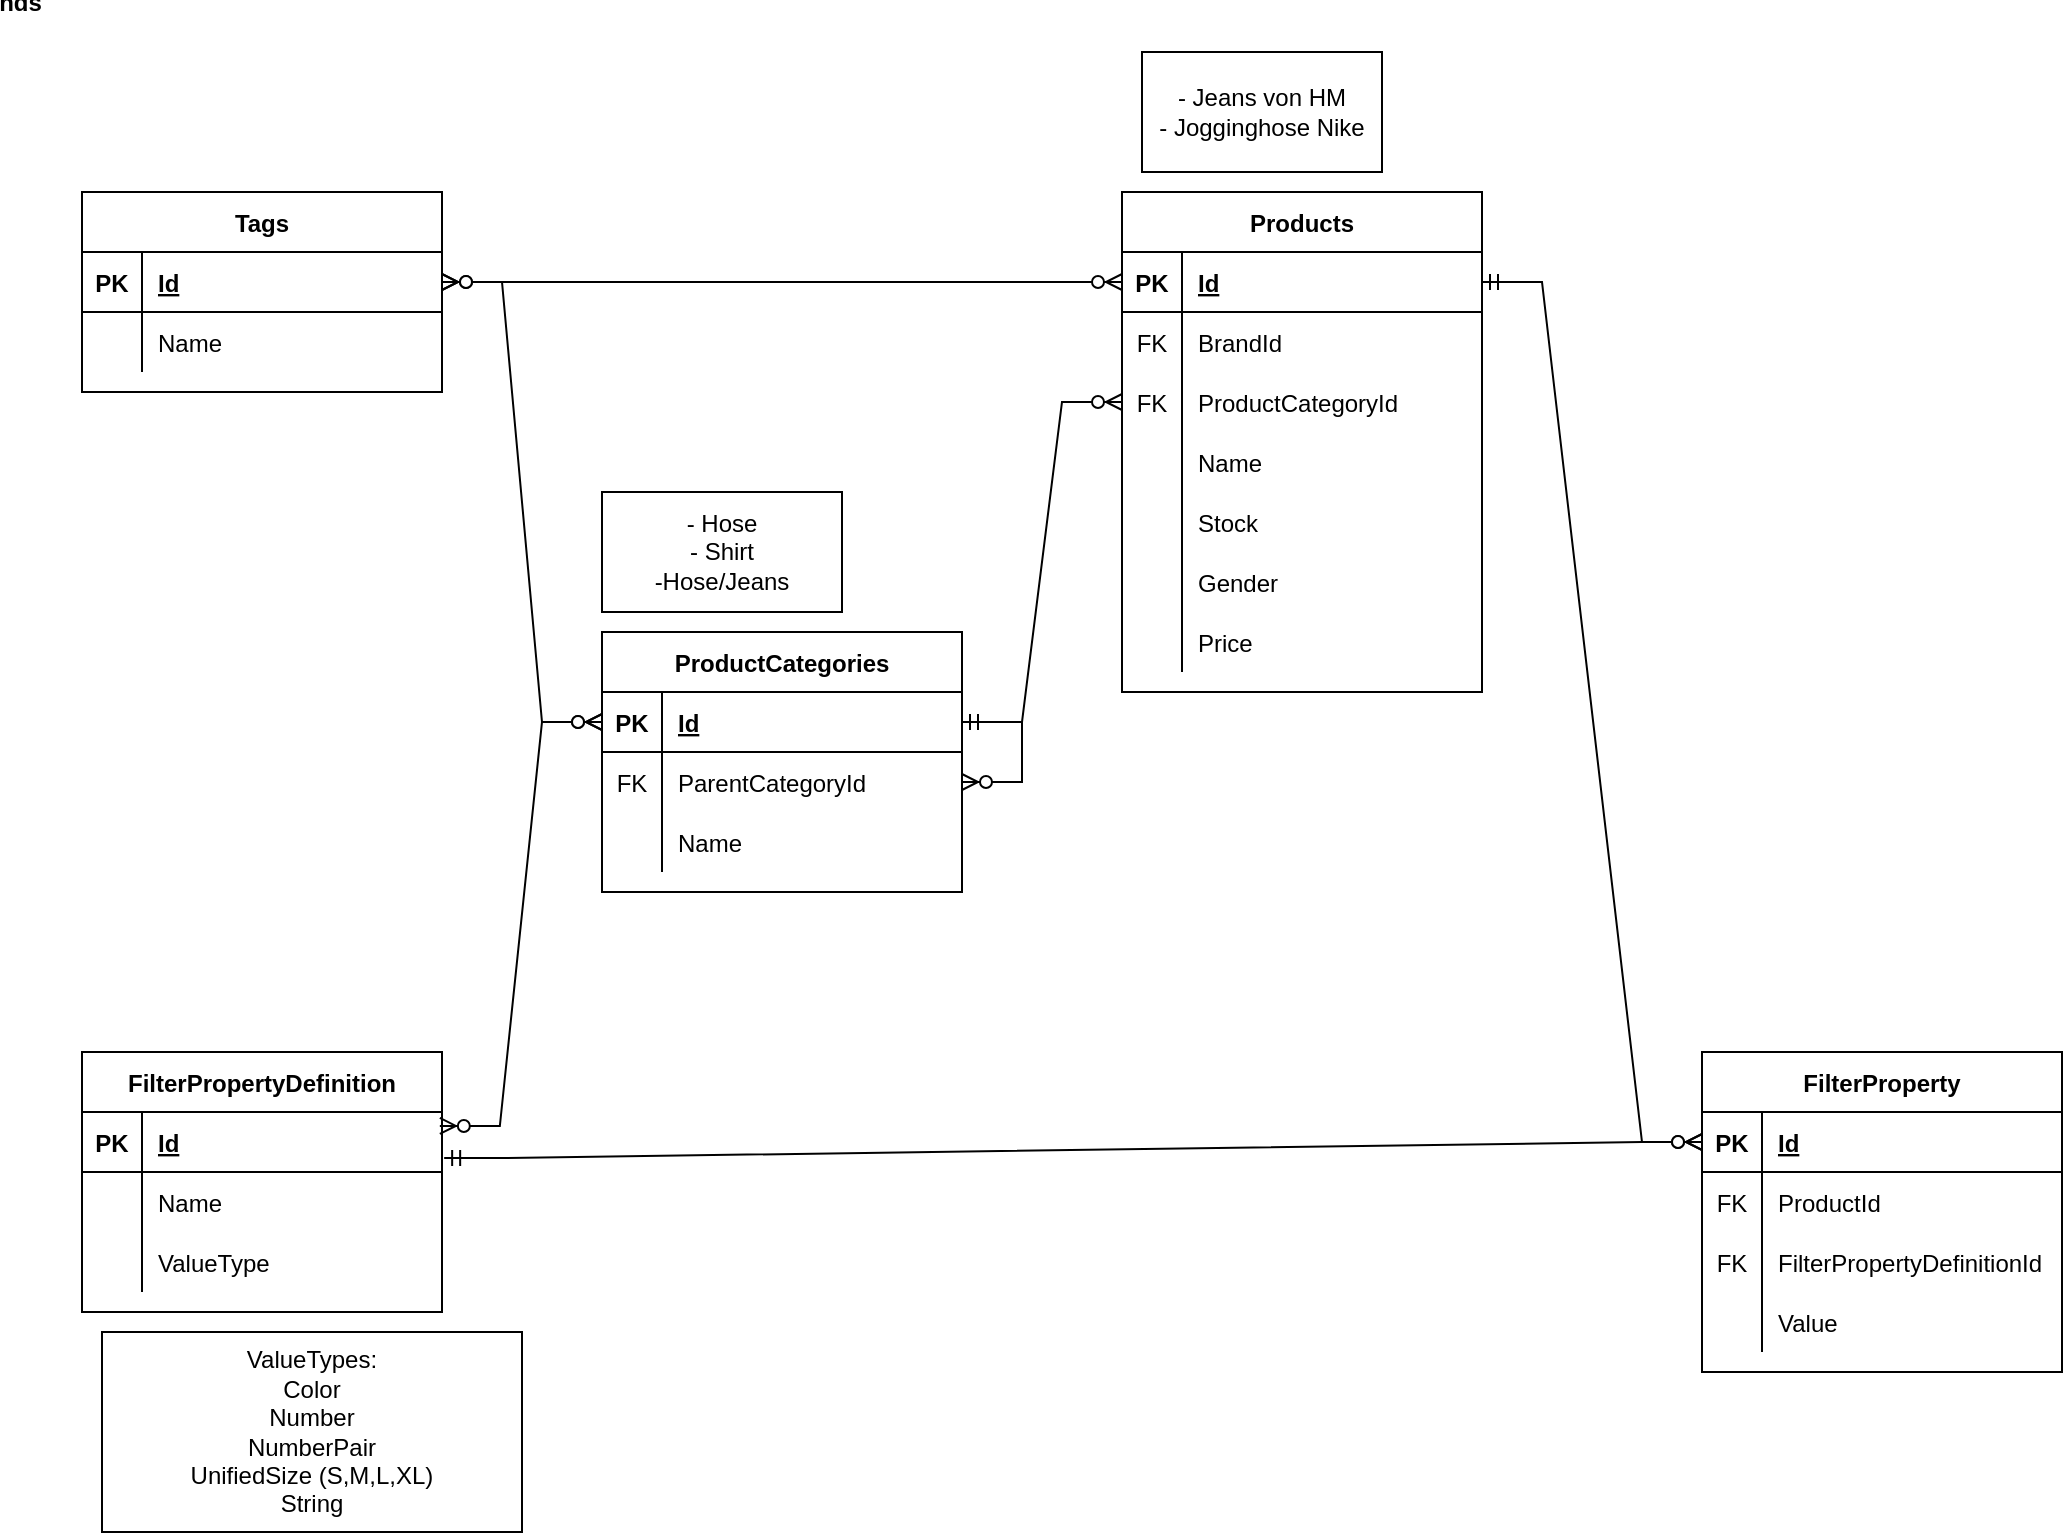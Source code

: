 <mxfile compressed="false" version="15.8.4" type="device">
  <diagram id="R2lEEEUBdFMjLlhIrx00" name="Page-1">
    <mxGraphModel dx="1662" dy="2519" grid="1" gridSize="10" guides="1" tooltips="1" connect="1" arrows="1" fold="1" page="1" pageScale="1" pageWidth="1169" pageHeight="1654" math="0" shadow="0" extFonts="Permanent Marker^https://fonts.googleapis.com/css?family=Permanent+Marker">
      <root>
        <mxCell id="0" />
        <mxCell id="1" parent="0" />
        <mxCell id="2k29dD9bNRJpPjfo6heG-1" value="Products" style="shape=table;startSize=30;container=1;collapsible=1;childLayout=tableLayout;fixedRows=1;rowLines=0;fontStyle=1;align=center;resizeLast=1;" parent="1" vertex="1">
          <mxGeometry x="540" y="90" width="180" height="250" as="geometry" />
        </mxCell>
        <mxCell id="2k29dD9bNRJpPjfo6heG-2" value="" style="shape=tableRow;horizontal=0;startSize=0;swimlaneHead=0;swimlaneBody=0;fillColor=none;collapsible=0;dropTarget=0;points=[[0,0.5],[1,0.5]];portConstraint=eastwest;top=0;left=0;right=0;bottom=1;" parent="2k29dD9bNRJpPjfo6heG-1" vertex="1">
          <mxGeometry y="30" width="180" height="30" as="geometry" />
        </mxCell>
        <mxCell id="2k29dD9bNRJpPjfo6heG-3" value="PK" style="shape=partialRectangle;connectable=0;fillColor=none;top=0;left=0;bottom=0;right=0;fontStyle=1;overflow=hidden;" parent="2k29dD9bNRJpPjfo6heG-2" vertex="1">
          <mxGeometry width="30" height="30" as="geometry">
            <mxRectangle width="30" height="30" as="alternateBounds" />
          </mxGeometry>
        </mxCell>
        <mxCell id="2k29dD9bNRJpPjfo6heG-4" value="Id" style="shape=partialRectangle;connectable=0;fillColor=none;top=0;left=0;bottom=0;right=0;align=left;spacingLeft=6;fontStyle=5;overflow=hidden;" parent="2k29dD9bNRJpPjfo6heG-2" vertex="1">
          <mxGeometry x="30" width="150" height="30" as="geometry">
            <mxRectangle width="150" height="30" as="alternateBounds" />
          </mxGeometry>
        </mxCell>
        <mxCell id="FlRv2dzmPDI0gXYhTpxN-71" value="" style="shape=partialRectangle;collapsible=0;dropTarget=0;pointerEvents=0;fillColor=none;top=0;left=0;bottom=0;right=0;points=[[0,0.5],[1,0.5]];portConstraint=eastwest;" parent="2k29dD9bNRJpPjfo6heG-1" vertex="1">
          <mxGeometry y="60" width="180" height="30" as="geometry" />
        </mxCell>
        <mxCell id="FlRv2dzmPDI0gXYhTpxN-72" value="FK" style="shape=partialRectangle;connectable=0;fillColor=none;top=0;left=0;bottom=0;right=0;fontStyle=0;overflow=hidden;" parent="FlRv2dzmPDI0gXYhTpxN-71" vertex="1">
          <mxGeometry width="30" height="30" as="geometry">
            <mxRectangle width="30" height="30" as="alternateBounds" />
          </mxGeometry>
        </mxCell>
        <mxCell id="FlRv2dzmPDI0gXYhTpxN-73" value="BrandId" style="shape=partialRectangle;connectable=0;fillColor=none;top=0;left=0;bottom=0;right=0;align=left;spacingLeft=6;fontStyle=0;overflow=hidden;" parent="FlRv2dzmPDI0gXYhTpxN-71" vertex="1">
          <mxGeometry x="30" width="150" height="30" as="geometry">
            <mxRectangle width="150" height="30" as="alternateBounds" />
          </mxGeometry>
        </mxCell>
        <mxCell id="2k29dD9bNRJpPjfo6heG-30" value="" style="shape=tableRow;horizontal=0;startSize=0;swimlaneHead=0;swimlaneBody=0;fillColor=none;collapsible=0;dropTarget=0;points=[[0,0.5],[1,0.5]];portConstraint=eastwest;top=0;left=0;right=0;bottom=0;" parent="2k29dD9bNRJpPjfo6heG-1" vertex="1">
          <mxGeometry y="90" width="180" height="30" as="geometry" />
        </mxCell>
        <mxCell id="2k29dD9bNRJpPjfo6heG-31" value="FK" style="shape=partialRectangle;connectable=0;fillColor=none;top=0;left=0;bottom=0;right=0;fontStyle=0;overflow=hidden;" parent="2k29dD9bNRJpPjfo6heG-30" vertex="1">
          <mxGeometry width="30" height="30" as="geometry">
            <mxRectangle width="30" height="30" as="alternateBounds" />
          </mxGeometry>
        </mxCell>
        <mxCell id="2k29dD9bNRJpPjfo6heG-32" value="ProductCategoryId" style="shape=partialRectangle;connectable=0;fillColor=none;top=0;left=0;bottom=0;right=0;align=left;spacingLeft=6;fontStyle=0;overflow=hidden;" parent="2k29dD9bNRJpPjfo6heG-30" vertex="1">
          <mxGeometry x="30" width="150" height="30" as="geometry">
            <mxRectangle width="150" height="30" as="alternateBounds" />
          </mxGeometry>
        </mxCell>
        <mxCell id="2k29dD9bNRJpPjfo6heG-5" value="" style="shape=tableRow;horizontal=0;startSize=0;swimlaneHead=0;swimlaneBody=0;fillColor=none;collapsible=0;dropTarget=0;points=[[0,0.5],[1,0.5]];portConstraint=eastwest;top=0;left=0;right=0;bottom=0;" parent="2k29dD9bNRJpPjfo6heG-1" vertex="1">
          <mxGeometry y="120" width="180" height="30" as="geometry" />
        </mxCell>
        <mxCell id="2k29dD9bNRJpPjfo6heG-6" value="" style="shape=partialRectangle;connectable=0;fillColor=none;top=0;left=0;bottom=0;right=0;editable=1;overflow=hidden;" parent="2k29dD9bNRJpPjfo6heG-5" vertex="1">
          <mxGeometry width="30" height="30" as="geometry">
            <mxRectangle width="30" height="30" as="alternateBounds" />
          </mxGeometry>
        </mxCell>
        <mxCell id="2k29dD9bNRJpPjfo6heG-7" value="Name" style="shape=partialRectangle;connectable=0;fillColor=none;top=0;left=0;bottom=0;right=0;align=left;spacingLeft=6;overflow=hidden;" parent="2k29dD9bNRJpPjfo6heG-5" vertex="1">
          <mxGeometry x="30" width="150" height="30" as="geometry">
            <mxRectangle width="150" height="30" as="alternateBounds" />
          </mxGeometry>
        </mxCell>
        <mxCell id="2k29dD9bNRJpPjfo6heG-8" value="" style="shape=tableRow;horizontal=0;startSize=0;swimlaneHead=0;swimlaneBody=0;fillColor=none;collapsible=0;dropTarget=0;points=[[0,0.5],[1,0.5]];portConstraint=eastwest;top=0;left=0;right=0;bottom=0;" parent="2k29dD9bNRJpPjfo6heG-1" vertex="1">
          <mxGeometry y="150" width="180" height="30" as="geometry" />
        </mxCell>
        <mxCell id="2k29dD9bNRJpPjfo6heG-9" value="" style="shape=partialRectangle;connectable=0;fillColor=none;top=0;left=0;bottom=0;right=0;editable=1;overflow=hidden;" parent="2k29dD9bNRJpPjfo6heG-8" vertex="1">
          <mxGeometry width="30" height="30" as="geometry">
            <mxRectangle width="30" height="30" as="alternateBounds" />
          </mxGeometry>
        </mxCell>
        <mxCell id="2k29dD9bNRJpPjfo6heG-10" value="Stock" style="shape=partialRectangle;connectable=0;fillColor=none;top=0;left=0;bottom=0;right=0;align=left;spacingLeft=6;overflow=hidden;" parent="2k29dD9bNRJpPjfo6heG-8" vertex="1">
          <mxGeometry x="30" width="150" height="30" as="geometry">
            <mxRectangle width="150" height="30" as="alternateBounds" />
          </mxGeometry>
        </mxCell>
        <mxCell id="2k29dD9bNRJpPjfo6heG-27" value="" style="shape=tableRow;horizontal=0;startSize=0;swimlaneHead=0;swimlaneBody=0;fillColor=none;collapsible=0;dropTarget=0;points=[[0,0.5],[1,0.5]];portConstraint=eastwest;top=0;left=0;right=0;bottom=0;" parent="2k29dD9bNRJpPjfo6heG-1" vertex="1">
          <mxGeometry y="180" width="180" height="30" as="geometry" />
        </mxCell>
        <mxCell id="2k29dD9bNRJpPjfo6heG-28" value="" style="shape=partialRectangle;connectable=0;fillColor=none;top=0;left=0;bottom=0;right=0;editable=1;overflow=hidden;" parent="2k29dD9bNRJpPjfo6heG-27" vertex="1">
          <mxGeometry width="30" height="30" as="geometry">
            <mxRectangle width="30" height="30" as="alternateBounds" />
          </mxGeometry>
        </mxCell>
        <mxCell id="2k29dD9bNRJpPjfo6heG-29" value="Gender" style="shape=partialRectangle;connectable=0;fillColor=none;top=0;left=0;bottom=0;right=0;align=left;spacingLeft=6;overflow=hidden;" parent="2k29dD9bNRJpPjfo6heG-27" vertex="1">
          <mxGeometry x="30" width="150" height="30" as="geometry">
            <mxRectangle width="150" height="30" as="alternateBounds" />
          </mxGeometry>
        </mxCell>
        <mxCell id="UCJz-OB7GyYKRhR9v32s-3" value="" style="shape=tableRow;horizontal=0;startSize=0;swimlaneHead=0;swimlaneBody=0;fillColor=none;collapsible=0;dropTarget=0;points=[[0,0.5],[1,0.5]];portConstraint=eastwest;top=0;left=0;right=0;bottom=0;" parent="2k29dD9bNRJpPjfo6heG-1" vertex="1">
          <mxGeometry y="210" width="180" height="30" as="geometry" />
        </mxCell>
        <mxCell id="UCJz-OB7GyYKRhR9v32s-4" value="" style="shape=partialRectangle;connectable=0;fillColor=none;top=0;left=0;bottom=0;right=0;editable=1;overflow=hidden;" parent="UCJz-OB7GyYKRhR9v32s-3" vertex="1">
          <mxGeometry width="30" height="30" as="geometry">
            <mxRectangle width="30" height="30" as="alternateBounds" />
          </mxGeometry>
        </mxCell>
        <mxCell id="UCJz-OB7GyYKRhR9v32s-5" value="Price" style="shape=partialRectangle;connectable=0;fillColor=none;top=0;left=0;bottom=0;right=0;align=left;spacingLeft=6;overflow=hidden;" parent="UCJz-OB7GyYKRhR9v32s-3" vertex="1">
          <mxGeometry x="30" width="150" height="30" as="geometry">
            <mxRectangle width="150" height="30" as="alternateBounds" />
          </mxGeometry>
        </mxCell>
        <mxCell id="2k29dD9bNRJpPjfo6heG-14" value="ProductCategories" style="shape=table;startSize=30;container=1;collapsible=1;childLayout=tableLayout;fixedRows=1;rowLines=0;fontStyle=1;align=center;resizeLast=1;" parent="1" vertex="1">
          <mxGeometry x="280" y="310" width="180" height="130" as="geometry" />
        </mxCell>
        <mxCell id="2k29dD9bNRJpPjfo6heG-15" value="" style="shape=tableRow;horizontal=0;startSize=0;swimlaneHead=0;swimlaneBody=0;fillColor=none;collapsible=0;dropTarget=0;points=[[0,0.5],[1,0.5]];portConstraint=eastwest;top=0;left=0;right=0;bottom=1;" parent="2k29dD9bNRJpPjfo6heG-14" vertex="1">
          <mxGeometry y="30" width="180" height="30" as="geometry" />
        </mxCell>
        <mxCell id="2k29dD9bNRJpPjfo6heG-16" value="PK" style="shape=partialRectangle;connectable=0;fillColor=none;top=0;left=0;bottom=0;right=0;fontStyle=1;overflow=hidden;" parent="2k29dD9bNRJpPjfo6heG-15" vertex="1">
          <mxGeometry width="30" height="30" as="geometry">
            <mxRectangle width="30" height="30" as="alternateBounds" />
          </mxGeometry>
        </mxCell>
        <mxCell id="2k29dD9bNRJpPjfo6heG-17" value="Id" style="shape=partialRectangle;connectable=0;fillColor=none;top=0;left=0;bottom=0;right=0;align=left;spacingLeft=6;fontStyle=5;overflow=hidden;" parent="2k29dD9bNRJpPjfo6heG-15" vertex="1">
          <mxGeometry x="30" width="150" height="30" as="geometry">
            <mxRectangle width="150" height="30" as="alternateBounds" />
          </mxGeometry>
        </mxCell>
        <mxCell id="2k29dD9bNRJpPjfo6heG-33" value="" style="shape=tableRow;horizontal=0;startSize=0;swimlaneHead=0;swimlaneBody=0;fillColor=none;collapsible=0;dropTarget=0;points=[[0,0.5],[1,0.5]];portConstraint=eastwest;top=0;left=0;right=0;bottom=0;" parent="2k29dD9bNRJpPjfo6heG-14" vertex="1">
          <mxGeometry y="60" width="180" height="30" as="geometry" />
        </mxCell>
        <mxCell id="2k29dD9bNRJpPjfo6heG-34" value="FK" style="shape=partialRectangle;connectable=0;fillColor=none;top=0;left=0;bottom=0;right=0;fontStyle=0;overflow=hidden;" parent="2k29dD9bNRJpPjfo6heG-33" vertex="1">
          <mxGeometry width="30" height="30" as="geometry">
            <mxRectangle width="30" height="30" as="alternateBounds" />
          </mxGeometry>
        </mxCell>
        <mxCell id="2k29dD9bNRJpPjfo6heG-35" value="ParentCategoryId" style="shape=partialRectangle;connectable=0;fillColor=none;top=0;left=0;bottom=0;right=0;align=left;spacingLeft=6;fontStyle=0;overflow=hidden;" parent="2k29dD9bNRJpPjfo6heG-33" vertex="1">
          <mxGeometry x="30" width="150" height="30" as="geometry">
            <mxRectangle width="150" height="30" as="alternateBounds" />
          </mxGeometry>
        </mxCell>
        <mxCell id="2k29dD9bNRJpPjfo6heG-21" value="" style="shape=tableRow;horizontal=0;startSize=0;swimlaneHead=0;swimlaneBody=0;fillColor=none;collapsible=0;dropTarget=0;points=[[0,0.5],[1,0.5]];portConstraint=eastwest;top=0;left=0;right=0;bottom=0;" parent="2k29dD9bNRJpPjfo6heG-14" vertex="1">
          <mxGeometry y="90" width="180" height="30" as="geometry" />
        </mxCell>
        <mxCell id="2k29dD9bNRJpPjfo6heG-22" value="" style="shape=partialRectangle;connectable=0;fillColor=none;top=0;left=0;bottom=0;right=0;editable=1;overflow=hidden;" parent="2k29dD9bNRJpPjfo6heG-21" vertex="1">
          <mxGeometry width="30" height="30" as="geometry">
            <mxRectangle width="30" height="30" as="alternateBounds" />
          </mxGeometry>
        </mxCell>
        <mxCell id="2k29dD9bNRJpPjfo6heG-23" value="Name" style="shape=partialRectangle;connectable=0;fillColor=none;top=0;left=0;bottom=0;right=0;align=left;spacingLeft=6;overflow=hidden;" parent="2k29dD9bNRJpPjfo6heG-21" vertex="1">
          <mxGeometry x="30" width="150" height="30" as="geometry">
            <mxRectangle width="150" height="30" as="alternateBounds" />
          </mxGeometry>
        </mxCell>
        <mxCell id="2k29dD9bNRJpPjfo6heG-37" value="" style="edgeStyle=entityRelationEdgeStyle;fontSize=12;html=1;endArrow=ERzeroToMany;startArrow=ERmandOne;rounded=0;" parent="2k29dD9bNRJpPjfo6heG-14" source="2k29dD9bNRJpPjfo6heG-15" target="2k29dD9bNRJpPjfo6heG-33" edge="1">
          <mxGeometry width="100" height="100" relative="1" as="geometry">
            <mxPoint x="10" y="55" as="sourcePoint" />
            <mxPoint x="-100" y="65" as="targetPoint" />
          </mxGeometry>
        </mxCell>
        <mxCell id="2k29dD9bNRJpPjfo6heG-36" value="" style="edgeStyle=entityRelationEdgeStyle;fontSize=12;html=1;endArrow=ERzeroToMany;startArrow=ERmandOne;rounded=0;" parent="1" source="2k29dD9bNRJpPjfo6heG-15" target="2k29dD9bNRJpPjfo6heG-30" edge="1">
          <mxGeometry width="100" height="100" relative="1" as="geometry">
            <mxPoint x="580" y="570" as="sourcePoint" />
            <mxPoint x="680" y="470" as="targetPoint" />
          </mxGeometry>
        </mxCell>
        <mxCell id="UCJz-OB7GyYKRhR9v32s-1" value="- Jeans von HM&lt;br&gt;- Jogginghose Nike" style="rounded=0;whiteSpace=wrap;html=1;" parent="1" vertex="1">
          <mxGeometry x="550" y="20" width="120" height="60" as="geometry" />
        </mxCell>
        <mxCell id="UCJz-OB7GyYKRhR9v32s-2" value="- Hose&lt;br&gt;- Shirt&lt;br&gt;-Hose/Jeans" style="rounded=0;whiteSpace=wrap;html=1;" parent="1" vertex="1">
          <mxGeometry x="280" y="240" width="120" height="60" as="geometry" />
        </mxCell>
        <mxCell id="UCJz-OB7GyYKRhR9v32s-12" value="FilterPropertyDefinition" style="shape=table;startSize=30;container=1;collapsible=1;childLayout=tableLayout;fixedRows=1;rowLines=0;fontStyle=1;align=center;resizeLast=1;" parent="1" vertex="1">
          <mxGeometry x="20" y="520" width="180" height="130" as="geometry" />
        </mxCell>
        <mxCell id="UCJz-OB7GyYKRhR9v32s-13" value="" style="shape=tableRow;horizontal=0;startSize=0;swimlaneHead=0;swimlaneBody=0;fillColor=none;collapsible=0;dropTarget=0;points=[[0,0.5],[1,0.5]];portConstraint=eastwest;top=0;left=0;right=0;bottom=1;" parent="UCJz-OB7GyYKRhR9v32s-12" vertex="1">
          <mxGeometry y="30" width="180" height="30" as="geometry" />
        </mxCell>
        <mxCell id="UCJz-OB7GyYKRhR9v32s-14" value="PK" style="shape=partialRectangle;connectable=0;fillColor=none;top=0;left=0;bottom=0;right=0;fontStyle=1;overflow=hidden;" parent="UCJz-OB7GyYKRhR9v32s-13" vertex="1">
          <mxGeometry width="30" height="30" as="geometry">
            <mxRectangle width="30" height="30" as="alternateBounds" />
          </mxGeometry>
        </mxCell>
        <mxCell id="UCJz-OB7GyYKRhR9v32s-15" value="Id" style="shape=partialRectangle;connectable=0;fillColor=none;top=0;left=0;bottom=0;right=0;align=left;spacingLeft=6;fontStyle=5;overflow=hidden;" parent="UCJz-OB7GyYKRhR9v32s-13" vertex="1">
          <mxGeometry x="30" width="150" height="30" as="geometry">
            <mxRectangle width="150" height="30" as="alternateBounds" />
          </mxGeometry>
        </mxCell>
        <mxCell id="UCJz-OB7GyYKRhR9v32s-16" value="" style="shape=tableRow;horizontal=0;startSize=0;swimlaneHead=0;swimlaneBody=0;fillColor=none;collapsible=0;dropTarget=0;points=[[0,0.5],[1,0.5]];portConstraint=eastwest;top=0;left=0;right=0;bottom=0;" parent="UCJz-OB7GyYKRhR9v32s-12" vertex="1">
          <mxGeometry y="60" width="180" height="30" as="geometry" />
        </mxCell>
        <mxCell id="UCJz-OB7GyYKRhR9v32s-17" value="" style="shape=partialRectangle;connectable=0;fillColor=none;top=0;left=0;bottom=0;right=0;editable=1;overflow=hidden;" parent="UCJz-OB7GyYKRhR9v32s-16" vertex="1">
          <mxGeometry width="30" height="30" as="geometry">
            <mxRectangle width="30" height="30" as="alternateBounds" />
          </mxGeometry>
        </mxCell>
        <mxCell id="UCJz-OB7GyYKRhR9v32s-18" value="Name" style="shape=partialRectangle;connectable=0;fillColor=none;top=0;left=0;bottom=0;right=0;align=left;spacingLeft=6;overflow=hidden;" parent="UCJz-OB7GyYKRhR9v32s-16" vertex="1">
          <mxGeometry x="30" width="150" height="30" as="geometry">
            <mxRectangle width="150" height="30" as="alternateBounds" />
          </mxGeometry>
        </mxCell>
        <mxCell id="UCJz-OB7GyYKRhR9v32s-22" value="" style="shape=tableRow;horizontal=0;startSize=0;swimlaneHead=0;swimlaneBody=0;fillColor=none;collapsible=0;dropTarget=0;points=[[0,0.5],[1,0.5]];portConstraint=eastwest;top=0;left=0;right=0;bottom=0;" parent="UCJz-OB7GyYKRhR9v32s-12" vertex="1">
          <mxGeometry y="90" width="180" height="30" as="geometry" />
        </mxCell>
        <mxCell id="UCJz-OB7GyYKRhR9v32s-23" value="" style="shape=partialRectangle;connectable=0;fillColor=none;top=0;left=0;bottom=0;right=0;editable=1;overflow=hidden;" parent="UCJz-OB7GyYKRhR9v32s-22" vertex="1">
          <mxGeometry width="30" height="30" as="geometry">
            <mxRectangle width="30" height="30" as="alternateBounds" />
          </mxGeometry>
        </mxCell>
        <mxCell id="UCJz-OB7GyYKRhR9v32s-24" value="ValueType" style="shape=partialRectangle;connectable=0;fillColor=none;top=0;left=0;bottom=0;right=0;align=left;spacingLeft=6;overflow=hidden;" parent="UCJz-OB7GyYKRhR9v32s-22" vertex="1">
          <mxGeometry x="30" width="150" height="30" as="geometry">
            <mxRectangle width="150" height="30" as="alternateBounds" />
          </mxGeometry>
        </mxCell>
        <mxCell id="UCJz-OB7GyYKRhR9v32s-25" value="Tags" style="shape=table;startSize=30;container=1;collapsible=1;childLayout=tableLayout;fixedRows=1;rowLines=0;fontStyle=1;align=center;resizeLast=1;" parent="1" vertex="1">
          <mxGeometry x="20" y="90" width="180" height="100" as="geometry" />
        </mxCell>
        <mxCell id="UCJz-OB7GyYKRhR9v32s-26" value="" style="shape=tableRow;horizontal=0;startSize=0;swimlaneHead=0;swimlaneBody=0;fillColor=none;collapsible=0;dropTarget=0;points=[[0,0.5],[1,0.5]];portConstraint=eastwest;top=0;left=0;right=0;bottom=1;" parent="UCJz-OB7GyYKRhR9v32s-25" vertex="1">
          <mxGeometry y="30" width="180" height="30" as="geometry" />
        </mxCell>
        <mxCell id="UCJz-OB7GyYKRhR9v32s-27" value="PK" style="shape=partialRectangle;connectable=0;fillColor=none;top=0;left=0;bottom=0;right=0;fontStyle=1;overflow=hidden;" parent="UCJz-OB7GyYKRhR9v32s-26" vertex="1">
          <mxGeometry width="30" height="30" as="geometry">
            <mxRectangle width="30" height="30" as="alternateBounds" />
          </mxGeometry>
        </mxCell>
        <mxCell id="UCJz-OB7GyYKRhR9v32s-28" value="Id" style="shape=partialRectangle;connectable=0;fillColor=none;top=0;left=0;bottom=0;right=0;align=left;spacingLeft=6;fontStyle=5;overflow=hidden;" parent="UCJz-OB7GyYKRhR9v32s-26" vertex="1">
          <mxGeometry x="30" width="150" height="30" as="geometry">
            <mxRectangle width="150" height="30" as="alternateBounds" />
          </mxGeometry>
        </mxCell>
        <mxCell id="UCJz-OB7GyYKRhR9v32s-29" value="" style="shape=tableRow;horizontal=0;startSize=0;swimlaneHead=0;swimlaneBody=0;fillColor=none;collapsible=0;dropTarget=0;points=[[0,0.5],[1,0.5]];portConstraint=eastwest;top=0;left=0;right=0;bottom=0;" parent="UCJz-OB7GyYKRhR9v32s-25" vertex="1">
          <mxGeometry y="60" width="180" height="30" as="geometry" />
        </mxCell>
        <mxCell id="UCJz-OB7GyYKRhR9v32s-30" value="" style="shape=partialRectangle;connectable=0;fillColor=none;top=0;left=0;bottom=0;right=0;editable=1;overflow=hidden;" parent="UCJz-OB7GyYKRhR9v32s-29" vertex="1">
          <mxGeometry width="30" height="30" as="geometry">
            <mxRectangle width="30" height="30" as="alternateBounds" />
          </mxGeometry>
        </mxCell>
        <mxCell id="UCJz-OB7GyYKRhR9v32s-31" value="Name" style="shape=partialRectangle;connectable=0;fillColor=none;top=0;left=0;bottom=0;right=0;align=left;spacingLeft=6;overflow=hidden;" parent="UCJz-OB7GyYKRhR9v32s-29" vertex="1">
          <mxGeometry x="30" width="150" height="30" as="geometry">
            <mxRectangle width="150" height="30" as="alternateBounds" />
          </mxGeometry>
        </mxCell>
        <mxCell id="UCJz-OB7GyYKRhR9v32s-38" value="" style="edgeStyle=entityRelationEdgeStyle;fontSize=12;html=1;endArrow=ERzeroToMany;endFill=1;startArrow=ERzeroToMany;rounded=0;" parent="1" source="2k29dD9bNRJpPjfo6heG-2" target="UCJz-OB7GyYKRhR9v32s-26" edge="1">
          <mxGeometry width="100" height="100" relative="1" as="geometry">
            <mxPoint x="80" y="680" as="sourcePoint" />
            <mxPoint x="180" y="580" as="targetPoint" />
          </mxGeometry>
        </mxCell>
        <mxCell id="UCJz-OB7GyYKRhR9v32s-39" value="" style="edgeStyle=entityRelationEdgeStyle;fontSize=12;html=1;endArrow=ERzeroToMany;endFill=1;startArrow=ERzeroToMany;rounded=0;" parent="1" source="2k29dD9bNRJpPjfo6heG-15" target="UCJz-OB7GyYKRhR9v32s-26" edge="1">
          <mxGeometry width="100" height="100" relative="1" as="geometry">
            <mxPoint x="150" y="400" as="sourcePoint" />
            <mxPoint x="250" y="300" as="targetPoint" />
          </mxGeometry>
        </mxCell>
        <mxCell id="UCJz-OB7GyYKRhR9v32s-40" value="ValueTypes:&lt;br&gt;Color&lt;br&gt;Number&lt;br&gt;NumberPair&lt;br&gt;UnifiedSize (S,M,L,XL)&lt;br&gt;String" style="rounded=0;whiteSpace=wrap;html=1;" parent="1" vertex="1">
          <mxGeometry x="30" y="660" width="210" height="100" as="geometry" />
        </mxCell>
        <mxCell id="UCJz-OB7GyYKRhR9v32s-41" value="" style="edgeStyle=entityRelationEdgeStyle;fontSize=12;html=1;endArrow=ERzeroToMany;endFill=1;startArrow=ERzeroToMany;rounded=0;exitX=0.994;exitY=0.233;exitDx=0;exitDy=0;exitPerimeter=0;" parent="1" source="UCJz-OB7GyYKRhR9v32s-13" target="2k29dD9bNRJpPjfo6heG-15" edge="1">
          <mxGeometry width="100" height="100" relative="1" as="geometry">
            <mxPoint x="180" y="570" as="sourcePoint" />
            <mxPoint x="280" y="470" as="targetPoint" />
          </mxGeometry>
        </mxCell>
        <mxCell id="UCJz-OB7GyYKRhR9v32s-42" value="FilterProperty" style="shape=table;startSize=30;container=1;collapsible=1;childLayout=tableLayout;fixedRows=1;rowLines=0;fontStyle=1;align=center;resizeLast=1;" parent="1" vertex="1">
          <mxGeometry x="830" y="520" width="180" height="160" as="geometry" />
        </mxCell>
        <mxCell id="UCJz-OB7GyYKRhR9v32s-43" value="" style="shape=tableRow;horizontal=0;startSize=0;swimlaneHead=0;swimlaneBody=0;fillColor=none;collapsible=0;dropTarget=0;points=[[0,0.5],[1,0.5]];portConstraint=eastwest;top=0;left=0;right=0;bottom=1;" parent="UCJz-OB7GyYKRhR9v32s-42" vertex="1">
          <mxGeometry y="30" width="180" height="30" as="geometry" />
        </mxCell>
        <mxCell id="UCJz-OB7GyYKRhR9v32s-44" value="PK" style="shape=partialRectangle;connectable=0;fillColor=none;top=0;left=0;bottom=0;right=0;fontStyle=1;overflow=hidden;" parent="UCJz-OB7GyYKRhR9v32s-43" vertex="1">
          <mxGeometry width="30" height="30" as="geometry">
            <mxRectangle width="30" height="30" as="alternateBounds" />
          </mxGeometry>
        </mxCell>
        <mxCell id="UCJz-OB7GyYKRhR9v32s-45" value="Id" style="shape=partialRectangle;connectable=0;fillColor=none;top=0;left=0;bottom=0;right=0;align=left;spacingLeft=6;fontStyle=5;overflow=hidden;" parent="UCJz-OB7GyYKRhR9v32s-43" vertex="1">
          <mxGeometry x="30" width="150" height="30" as="geometry">
            <mxRectangle width="150" height="30" as="alternateBounds" />
          </mxGeometry>
        </mxCell>
        <mxCell id="UCJz-OB7GyYKRhR9v32s-62" value="" style="shape=tableRow;horizontal=0;startSize=0;swimlaneHead=0;swimlaneBody=0;fillColor=none;collapsible=0;dropTarget=0;points=[[0,0.5],[1,0.5]];portConstraint=eastwest;top=0;left=0;right=0;bottom=0;" parent="UCJz-OB7GyYKRhR9v32s-42" vertex="1">
          <mxGeometry y="60" width="180" height="30" as="geometry" />
        </mxCell>
        <mxCell id="UCJz-OB7GyYKRhR9v32s-63" value="FK" style="shape=partialRectangle;connectable=0;fillColor=none;top=0;left=0;bottom=0;right=0;fontStyle=0;overflow=hidden;" parent="UCJz-OB7GyYKRhR9v32s-62" vertex="1">
          <mxGeometry width="30" height="30" as="geometry">
            <mxRectangle width="30" height="30" as="alternateBounds" />
          </mxGeometry>
        </mxCell>
        <mxCell id="UCJz-OB7GyYKRhR9v32s-64" value="ProductId" style="shape=partialRectangle;connectable=0;fillColor=none;top=0;left=0;bottom=0;right=0;align=left;spacingLeft=6;fontStyle=0;overflow=hidden;" parent="UCJz-OB7GyYKRhR9v32s-62" vertex="1">
          <mxGeometry x="30" width="150" height="30" as="geometry">
            <mxRectangle width="150" height="30" as="alternateBounds" />
          </mxGeometry>
        </mxCell>
        <mxCell id="UCJz-OB7GyYKRhR9v32s-56" value="" style="shape=tableRow;horizontal=0;startSize=0;swimlaneHead=0;swimlaneBody=0;fillColor=none;collapsible=0;dropTarget=0;points=[[0,0.5],[1,0.5]];portConstraint=eastwest;top=0;left=0;right=0;bottom=0;" parent="UCJz-OB7GyYKRhR9v32s-42" vertex="1">
          <mxGeometry y="90" width="180" height="30" as="geometry" />
        </mxCell>
        <mxCell id="UCJz-OB7GyYKRhR9v32s-57" value="FK" style="shape=partialRectangle;connectable=0;fillColor=none;top=0;left=0;bottom=0;right=0;fontStyle=0;overflow=hidden;" parent="UCJz-OB7GyYKRhR9v32s-56" vertex="1">
          <mxGeometry width="30" height="30" as="geometry">
            <mxRectangle width="30" height="30" as="alternateBounds" />
          </mxGeometry>
        </mxCell>
        <mxCell id="UCJz-OB7GyYKRhR9v32s-58" value="FilterPropertyDefinitionId" style="shape=partialRectangle;connectable=0;fillColor=none;top=0;left=0;bottom=0;right=0;align=left;spacingLeft=6;fontStyle=0;overflow=hidden;" parent="UCJz-OB7GyYKRhR9v32s-56" vertex="1">
          <mxGeometry x="30" width="150" height="30" as="geometry">
            <mxRectangle width="150" height="30" as="alternateBounds" />
          </mxGeometry>
        </mxCell>
        <mxCell id="UCJz-OB7GyYKRhR9v32s-46" value="" style="shape=tableRow;horizontal=0;startSize=0;swimlaneHead=0;swimlaneBody=0;fillColor=none;collapsible=0;dropTarget=0;points=[[0,0.5],[1,0.5]];portConstraint=eastwest;top=0;left=0;right=0;bottom=0;" parent="UCJz-OB7GyYKRhR9v32s-42" vertex="1">
          <mxGeometry y="120" width="180" height="30" as="geometry" />
        </mxCell>
        <mxCell id="UCJz-OB7GyYKRhR9v32s-47" value="" style="shape=partialRectangle;connectable=0;fillColor=none;top=0;left=0;bottom=0;right=0;editable=1;overflow=hidden;" parent="UCJz-OB7GyYKRhR9v32s-46" vertex="1">
          <mxGeometry width="30" height="30" as="geometry">
            <mxRectangle width="30" height="30" as="alternateBounds" />
          </mxGeometry>
        </mxCell>
        <mxCell id="UCJz-OB7GyYKRhR9v32s-48" value="Value" style="shape=partialRectangle;connectable=0;fillColor=none;top=0;left=0;bottom=0;right=0;align=left;spacingLeft=6;overflow=hidden;" parent="UCJz-OB7GyYKRhR9v32s-46" vertex="1">
          <mxGeometry x="30" width="150" height="30" as="geometry">
            <mxRectangle width="150" height="30" as="alternateBounds" />
          </mxGeometry>
        </mxCell>
        <mxCell id="UCJz-OB7GyYKRhR9v32s-59" value="" style="edgeStyle=entityRelationEdgeStyle;fontSize=12;html=1;endArrow=ERzeroToMany;startArrow=ERmandOne;rounded=0;exitX=1.006;exitY=0.767;exitDx=0;exitDy=0;exitPerimeter=0;" parent="1" source="UCJz-OB7GyYKRhR9v32s-13" target="UCJz-OB7GyYKRhR9v32s-43" edge="1">
          <mxGeometry width="100" height="100" relative="1" as="geometry">
            <mxPoint x="230" y="590" as="sourcePoint" />
            <mxPoint x="690" y="580" as="targetPoint" />
          </mxGeometry>
        </mxCell>
        <mxCell id="UCJz-OB7GyYKRhR9v32s-60" value="" style="edgeStyle=entityRelationEdgeStyle;fontSize=12;html=1;endArrow=ERzeroToMany;startArrow=ERmandOne;rounded=0;" parent="1" source="2k29dD9bNRJpPjfo6heG-2" target="UCJz-OB7GyYKRhR9v32s-43" edge="1">
          <mxGeometry width="100" height="100" relative="1" as="geometry">
            <mxPoint x="710" y="550" as="sourcePoint" />
            <mxPoint x="810" y="450" as="targetPoint" />
          </mxGeometry>
        </mxCell>
        <mxCell id="FlRv2dzmPDI0gXYhTpxN-1" value="Brands" style="shape=table;startSize=30;container=1;collapsible=1;childLayout=tableLayout;fixedRows=1;rowLines=0;fontStyle=1;align=center;resizeLast=1;" parent="1" vertex="1">
<<<<<<< HEAD
          <mxGeometry x="930" y="-330" width="180" height="130" as="geometry" />
=======
          <mxGeometry x="870" y="-60" width="180" height="130" as="geometry" />
>>>>>>> 726c5889efff78a43ab0eaf2c7e25558ebb36980
        </mxCell>
        <mxCell id="FlRv2dzmPDI0gXYhTpxN-2" value="" style="shape=partialRectangle;collapsible=0;dropTarget=0;pointerEvents=0;fillColor=none;top=0;left=0;bottom=1;right=0;points=[[0,0.5],[1,0.5]];portConstraint=eastwest;" parent="FlRv2dzmPDI0gXYhTpxN-1" vertex="1">
          <mxGeometry y="30" width="180" height="30" as="geometry" />
        </mxCell>
        <mxCell id="FlRv2dzmPDI0gXYhTpxN-3" value="PK" style="shape=partialRectangle;connectable=0;fillColor=none;top=0;left=0;bottom=0;right=0;fontStyle=1;overflow=hidden;" parent="FlRv2dzmPDI0gXYhTpxN-2" vertex="1">
          <mxGeometry width="30" height="30" as="geometry">
            <mxRectangle width="30" height="30" as="alternateBounds" />
          </mxGeometry>
        </mxCell>
        <mxCell id="FlRv2dzmPDI0gXYhTpxN-4" value="Id" style="shape=partialRectangle;connectable=0;fillColor=none;top=0;left=0;bottom=0;right=0;align=left;spacingLeft=6;fontStyle=5;overflow=hidden;" parent="FlRv2dzmPDI0gXYhTpxN-2" vertex="1">
          <mxGeometry x="30" width="150" height="30" as="geometry">
            <mxRectangle width="150" height="30" as="alternateBounds" />
          </mxGeometry>
        </mxCell>
        <mxCell id="FlRv2dzmPDI0gXYhTpxN-36" value="" style="shape=partialRectangle;collapsible=0;dropTarget=0;pointerEvents=0;fillColor=none;top=0;left=0;bottom=0;right=0;points=[[0,0.5],[1,0.5]];portConstraint=eastwest;" parent="FlRv2dzmPDI0gXYhTpxN-1" vertex="1">
          <mxGeometry y="60" width="180" height="30" as="geometry" />
        </mxCell>
        <mxCell id="FlRv2dzmPDI0gXYhTpxN-37" value="FK" style="shape=partialRectangle;connectable=0;fillColor=none;top=0;left=0;bottom=0;right=0;fontStyle=0;overflow=hidden;" parent="FlRv2dzmPDI0gXYhTpxN-36" vertex="1">
          <mxGeometry width="30" height="30" as="geometry">
            <mxRectangle width="30" height="30" as="alternateBounds" />
          </mxGeometry>
        </mxCell>
        <mxCell id="FlRv2dzmPDI0gXYhTpxN-38" value="ImageId" style="shape=partialRectangle;connectable=0;fillColor=none;top=0;left=0;bottom=0;right=0;align=left;spacingLeft=6;fontStyle=0;overflow=hidden;" parent="FlRv2dzmPDI0gXYhTpxN-36" vertex="1">
          <mxGeometry x="30" width="150" height="30" as="geometry">
            <mxRectangle width="150" height="30" as="alternateBounds" />
          </mxGeometry>
        </mxCell>
        <mxCell id="FlRv2dzmPDI0gXYhTpxN-5" value="" style="shape=partialRectangle;collapsible=0;dropTarget=0;pointerEvents=0;fillColor=none;top=0;left=0;bottom=0;right=0;points=[[0,0.5],[1,0.5]];portConstraint=eastwest;" parent="FlRv2dzmPDI0gXYhTpxN-1" vertex="1">
          <mxGeometry y="90" width="180" height="30" as="geometry" />
        </mxCell>
        <mxCell id="FlRv2dzmPDI0gXYhTpxN-6" value="" style="shape=partialRectangle;connectable=0;fillColor=none;top=0;left=0;bottom=0;right=0;editable=1;overflow=hidden;" parent="FlRv2dzmPDI0gXYhTpxN-5" vertex="1">
          <mxGeometry width="30" height="30" as="geometry">
            <mxRectangle width="30" height="30" as="alternateBounds" />
          </mxGeometry>
        </mxCell>
        <mxCell id="FlRv2dzmPDI0gXYhTpxN-7" value="Name" style="shape=partialRectangle;connectable=0;fillColor=none;top=0;left=0;bottom=0;right=0;align=left;spacingLeft=6;overflow=hidden;" parent="FlRv2dzmPDI0gXYhTpxN-5" vertex="1">
          <mxGeometry x="30" width="150" height="30" as="geometry">
            <mxRectangle width="150" height="30" as="alternateBounds" />
          </mxGeometry>
        </mxCell>
        <mxCell id="FlRv2dzmPDI0gXYhTpxN-18" value="Image" style="shape=table;startSize=30;container=1;collapsible=1;childLayout=tableLayout;fixedRows=1;rowLines=0;fontStyle=1;align=center;resizeLast=1;" parent="1" vertex="1">
<<<<<<< HEAD
          <mxGeometry x="930" y="-160" width="180" height="130" as="geometry" />
=======
          <mxGeometry x="830" y="-620" width="180" height="130" as="geometry" />
>>>>>>> 726c5889efff78a43ab0eaf2c7e25558ebb36980
        </mxCell>
        <mxCell id="FlRv2dzmPDI0gXYhTpxN-19" value="" style="shape=partialRectangle;collapsible=0;dropTarget=0;pointerEvents=0;fillColor=none;top=0;left=0;bottom=1;right=0;points=[[0,0.5],[1,0.5]];portConstraint=eastwest;" parent="FlRv2dzmPDI0gXYhTpxN-18" vertex="1">
          <mxGeometry y="30" width="180" height="30" as="geometry" />
        </mxCell>
        <mxCell id="FlRv2dzmPDI0gXYhTpxN-20" value="PK" style="shape=partialRectangle;connectable=0;fillColor=none;top=0;left=0;bottom=0;right=0;fontStyle=1;overflow=hidden;" parent="FlRv2dzmPDI0gXYhTpxN-19" vertex="1">
          <mxGeometry width="30" height="30" as="geometry">
            <mxRectangle width="30" height="30" as="alternateBounds" />
          </mxGeometry>
        </mxCell>
        <mxCell id="FlRv2dzmPDI0gXYhTpxN-21" value="Id" style="shape=partialRectangle;connectable=0;fillColor=none;top=0;left=0;bottom=0;right=0;align=left;spacingLeft=6;fontStyle=5;overflow=hidden;" parent="FlRv2dzmPDI0gXYhTpxN-19" vertex="1">
          <mxGeometry x="30" width="150" height="30" as="geometry">
            <mxRectangle width="150" height="30" as="alternateBounds" />
          </mxGeometry>
        </mxCell>
        <mxCell id="FlRv2dzmPDI0gXYhTpxN-66" value="" style="shape=partialRectangle;collapsible=0;dropTarget=0;pointerEvents=0;fillColor=none;top=0;left=0;bottom=0;right=0;points=[[0,0.5],[1,0.5]];portConstraint=eastwest;" parent="FlRv2dzmPDI0gXYhTpxN-18" vertex="1">
          <mxGeometry y="60" width="180" height="30" as="geometry" />
        </mxCell>
        <mxCell id="FlRv2dzmPDI0gXYhTpxN-67" value="FK" style="shape=partialRectangle;connectable=0;fillColor=none;top=0;left=0;bottom=0;right=0;fontStyle=0;overflow=hidden;" parent="FlRv2dzmPDI0gXYhTpxN-66" vertex="1">
          <mxGeometry width="30" height="30" as="geometry">
            <mxRectangle width="30" height="30" as="alternateBounds" />
          </mxGeometry>
        </mxCell>
        <mxCell id="FlRv2dzmPDI0gXYhTpxN-68" value="DatabaseImageId" style="shape=partialRectangle;connectable=0;fillColor=none;top=0;left=0;bottom=0;right=0;align=left;spacingLeft=6;fontStyle=0;overflow=hidden;" parent="FlRv2dzmPDI0gXYhTpxN-66" vertex="1">
          <mxGeometry x="30" width="150" height="30" as="geometry">
            <mxRectangle width="150" height="30" as="alternateBounds" />
          </mxGeometry>
        </mxCell>
        <mxCell id="FlRv2dzmPDI0gXYhTpxN-31" value="" style="shape=partialRectangle;collapsible=0;dropTarget=0;pointerEvents=0;fillColor=none;top=0;left=0;bottom=0;right=0;points=[[0,0.5],[1,0.5]];portConstraint=eastwest;" parent="FlRv2dzmPDI0gXYhTpxN-18" vertex="1">
          <mxGeometry y="90" width="180" height="30" as="geometry" />
        </mxCell>
        <mxCell id="FlRv2dzmPDI0gXYhTpxN-32" value="" style="shape=partialRectangle;connectable=0;fillColor=none;top=0;left=0;bottom=0;right=0;editable=1;overflow=hidden;" parent="FlRv2dzmPDI0gXYhTpxN-31" vertex="1">
          <mxGeometry width="30" height="30" as="geometry">
            <mxRectangle width="30" height="30" as="alternateBounds" />
          </mxGeometry>
        </mxCell>
        <mxCell id="FlRv2dzmPDI0gXYhTpxN-33" value="Hash" style="shape=partialRectangle;connectable=0;fillColor=none;top=0;left=0;bottom=0;right=0;align=left;spacingLeft=6;overflow=hidden;" parent="FlRv2dzmPDI0gXYhTpxN-31" vertex="1">
          <mxGeometry x="30" width="150" height="30" as="geometry">
            <mxRectangle width="150" height="30" as="alternateBounds" />
          </mxGeometry>
        </mxCell>
        <mxCell id="FlRv2dzmPDI0gXYhTpxN-35" value="" style="edgeStyle=entityRelationEdgeStyle;fontSize=12;html=1;endArrow=ERzeroToMany;startArrow=ERmandOne;rounded=0;" parent="1" source="FlRv2dzmPDI0gXYhTpxN-19" target="FlRv2dzmPDI0gXYhTpxN-36" edge="1">
          <mxGeometry width="100" height="100" relative="1" as="geometry">
            <mxPoint x="1310" y="200" as="sourcePoint" />
            <mxPoint x="1320" y="180" as="targetPoint" />
          </mxGeometry>
        </mxCell>
        <mxCell id="FlRv2dzmPDI0gXYhTpxN-39" value="Currencies" style="shape=table;startSize=30;container=1;collapsible=1;childLayout=tableLayout;fixedRows=1;rowLines=0;fontStyle=1;align=center;resizeLast=1;" parent="1" vertex="1">
<<<<<<< HEAD
          <mxGeometry x="180" y="-100" width="180" height="130" as="geometry" />
=======
          <mxGeometry x="150" y="-490" width="180" height="130" as="geometry" />
>>>>>>> 726c5889efff78a43ab0eaf2c7e25558ebb36980
        </mxCell>
        <mxCell id="FlRv2dzmPDI0gXYhTpxN-40" value="" style="shape=partialRectangle;collapsible=0;dropTarget=0;pointerEvents=0;fillColor=none;top=0;left=0;bottom=1;right=0;points=[[0,0.5],[1,0.5]];portConstraint=eastwest;" parent="FlRv2dzmPDI0gXYhTpxN-39" vertex="1">
          <mxGeometry y="30" width="180" height="30" as="geometry" />
        </mxCell>
        <mxCell id="FlRv2dzmPDI0gXYhTpxN-41" value="PK" style="shape=partialRectangle;connectable=0;fillColor=none;top=0;left=0;bottom=0;right=0;fontStyle=1;overflow=hidden;" parent="FlRv2dzmPDI0gXYhTpxN-40" vertex="1">
          <mxGeometry width="30" height="30" as="geometry">
            <mxRectangle width="30" height="30" as="alternateBounds" />
          </mxGeometry>
        </mxCell>
        <mxCell id="FlRv2dzmPDI0gXYhTpxN-42" value="Id" style="shape=partialRectangle;connectable=0;fillColor=none;top=0;left=0;bottom=0;right=0;align=left;spacingLeft=6;fontStyle=5;overflow=hidden;" parent="FlRv2dzmPDI0gXYhTpxN-40" vertex="1">
          <mxGeometry x="30" width="150" height="30" as="geometry">
            <mxRectangle width="150" height="30" as="alternateBounds" />
          </mxGeometry>
        </mxCell>
        <mxCell id="FlRv2dzmPDI0gXYhTpxN-43" value="" style="shape=partialRectangle;collapsible=0;dropTarget=0;pointerEvents=0;fillColor=none;top=0;left=0;bottom=0;right=0;points=[[0,0.5],[1,0.5]];portConstraint=eastwest;" parent="FlRv2dzmPDI0gXYhTpxN-39" vertex="1">
          <mxGeometry y="60" width="180" height="30" as="geometry" />
        </mxCell>
        <mxCell id="FlRv2dzmPDI0gXYhTpxN-44" value="" style="shape=partialRectangle;connectable=0;fillColor=none;top=0;left=0;bottom=0;right=0;editable=1;overflow=hidden;" parent="FlRv2dzmPDI0gXYhTpxN-43" vertex="1">
          <mxGeometry width="30" height="30" as="geometry">
            <mxRectangle width="30" height="30" as="alternateBounds" />
          </mxGeometry>
        </mxCell>
        <mxCell id="FlRv2dzmPDI0gXYhTpxN-45" value="Name" style="shape=partialRectangle;connectable=0;fillColor=none;top=0;left=0;bottom=0;right=0;align=left;spacingLeft=6;overflow=hidden;" parent="FlRv2dzmPDI0gXYhTpxN-43" vertex="1">
          <mxGeometry x="30" width="150" height="30" as="geometry">
            <mxRectangle width="150" height="30" as="alternateBounds" />
          </mxGeometry>
        </mxCell>
        <mxCell id="FlRv2dzmPDI0gXYhTpxN-46" value="" style="shape=partialRectangle;collapsible=0;dropTarget=0;pointerEvents=0;fillColor=none;top=0;left=0;bottom=0;right=0;points=[[0,0.5],[1,0.5]];portConstraint=eastwest;" parent="FlRv2dzmPDI0gXYhTpxN-39" vertex="1">
          <mxGeometry y="90" width="180" height="30" as="geometry" />
        </mxCell>
        <mxCell id="FlRv2dzmPDI0gXYhTpxN-47" value="" style="shape=partialRectangle;connectable=0;fillColor=none;top=0;left=0;bottom=0;right=0;editable=1;overflow=hidden;" parent="FlRv2dzmPDI0gXYhTpxN-46" vertex="1">
          <mxGeometry width="30" height="30" as="geometry">
            <mxRectangle width="30" height="30" as="alternateBounds" />
          </mxGeometry>
        </mxCell>
        <mxCell id="FlRv2dzmPDI0gXYhTpxN-48" value="ShortName" style="shape=partialRectangle;connectable=0;fillColor=none;top=0;left=0;bottom=0;right=0;align=left;spacingLeft=6;overflow=hidden;" parent="FlRv2dzmPDI0gXYhTpxN-46" vertex="1">
          <mxGeometry x="30" width="150" height="30" as="geometry">
            <mxRectangle width="150" height="30" as="alternateBounds" />
          </mxGeometry>
        </mxCell>
        <mxCell id="FlRv2dzmPDI0gXYhTpxN-52" value="" style="edgeStyle=entityRelationEdgeStyle;fontSize=12;html=1;endArrow=ERzeroToMany;startArrow=ERmandOne;rounded=0;" parent="1" source="FlRv2dzmPDI0gXYhTpxN-40" target="2k29dD9bNRJpPjfo6heG-2" edge="1">
          <mxGeometry width="100" height="100" relative="1" as="geometry">
            <mxPoint x="750" y="180" as="sourcePoint" />
            <mxPoint x="890" y="90" as="targetPoint" />
          </mxGeometry>
        </mxCell>
        <mxCell id="FlRv2dzmPDI0gXYhTpxN-53" value="DatabaseImages" style="shape=table;startSize=30;container=1;collapsible=1;childLayout=tableLayout;fixedRows=1;rowLines=0;fontStyle=1;align=center;resizeLast=1;" parent="1" vertex="1">
<<<<<<< HEAD
          <mxGeometry x="930" y="10" width="180" height="100" as="geometry" />
=======
          <mxGeometry x="830" y="-380" width="180" height="100" as="geometry" />
>>>>>>> 726c5889efff78a43ab0eaf2c7e25558ebb36980
        </mxCell>
        <mxCell id="FlRv2dzmPDI0gXYhTpxN-54" value="" style="shape=partialRectangle;collapsible=0;dropTarget=0;pointerEvents=0;fillColor=none;top=0;left=0;bottom=1;right=0;points=[[0,0.5],[1,0.5]];portConstraint=eastwest;" parent="FlRv2dzmPDI0gXYhTpxN-53" vertex="1">
          <mxGeometry y="30" width="180" height="30" as="geometry" />
        </mxCell>
        <mxCell id="FlRv2dzmPDI0gXYhTpxN-55" value="PK" style="shape=partialRectangle;connectable=0;fillColor=none;top=0;left=0;bottom=0;right=0;fontStyle=1;overflow=hidden;" parent="FlRv2dzmPDI0gXYhTpxN-54" vertex="1">
          <mxGeometry width="30" height="30" as="geometry">
            <mxRectangle width="30" height="30" as="alternateBounds" />
          </mxGeometry>
        </mxCell>
        <mxCell id="FlRv2dzmPDI0gXYhTpxN-56" value="Id" style="shape=partialRectangle;connectable=0;fillColor=none;top=0;left=0;bottom=0;right=0;align=left;spacingLeft=6;fontStyle=5;overflow=hidden;" parent="FlRv2dzmPDI0gXYhTpxN-54" vertex="1">
          <mxGeometry x="30" width="150" height="30" as="geometry">
            <mxRectangle width="150" height="30" as="alternateBounds" />
          </mxGeometry>
        </mxCell>
        <mxCell id="FlRv2dzmPDI0gXYhTpxN-57" value="" style="shape=partialRectangle;collapsible=0;dropTarget=0;pointerEvents=0;fillColor=none;top=0;left=0;bottom=0;right=0;points=[[0,0.5],[1,0.5]];portConstraint=eastwest;" parent="FlRv2dzmPDI0gXYhTpxN-53" vertex="1">
          <mxGeometry y="60" width="180" height="30" as="geometry" />
        </mxCell>
        <mxCell id="FlRv2dzmPDI0gXYhTpxN-58" value="" style="shape=partialRectangle;connectable=0;fillColor=none;top=0;left=0;bottom=0;right=0;editable=1;overflow=hidden;" parent="FlRv2dzmPDI0gXYhTpxN-57" vertex="1">
          <mxGeometry width="30" height="30" as="geometry">
            <mxRectangle width="30" height="30" as="alternateBounds" />
          </mxGeometry>
        </mxCell>
        <mxCell id="FlRv2dzmPDI0gXYhTpxN-59" value="Data" style="shape=partialRectangle;connectable=0;fillColor=none;top=0;left=0;bottom=0;right=0;align=left;spacingLeft=6;overflow=hidden;" parent="FlRv2dzmPDI0gXYhTpxN-57" vertex="1">
          <mxGeometry x="30" width="150" height="30" as="geometry">
            <mxRectangle width="150" height="30" as="alternateBounds" />
          </mxGeometry>
        </mxCell>
        <mxCell id="FlRv2dzmPDI0gXYhTpxN-69" value="" style="edgeStyle=entityRelationEdgeStyle;fontSize=12;html=1;endArrow=ERmandOne;startArrow=ERmandOne;rounded=0;" parent="1" source="FlRv2dzmPDI0gXYhTpxN-66" target="FlRv2dzmPDI0gXYhTpxN-54" edge="1">
          <mxGeometry width="100" height="100" relative="1" as="geometry">
            <mxPoint x="610" y="20" as="sourcePoint" />
            <mxPoint x="710" y="-80" as="targetPoint" />
          </mxGeometry>
        </mxCell>
        <mxCell id="FlRv2dzmPDI0gXYhTpxN-70" value="" style="edgeStyle=entityRelationEdgeStyle;fontSize=12;html=1;endArrow=ERzeroToMany;startArrow=ERmandOne;rounded=0;" parent="1" source="FlRv2dzmPDI0gXYhTpxN-2" target="FlRv2dzmPDI0gXYhTpxN-71" edge="1">
          <mxGeometry width="100" height="100" relative="1" as="geometry">
            <mxPoint x="1120" y="-105" as="sourcePoint" />
            <mxPoint x="800" y="50" as="targetPoint" />
          </mxGeometry>
        </mxCell>
        <mxCell id="DEGXvMhFcCB96nw8EjPx-1" value="ProductImages" style="shape=table;startSize=30;container=1;collapsible=1;childLayout=tableLayout;fixedRows=1;rowLines=0;fontStyle=1;align=center;resizeLast=1;" vertex="1" parent="1">
          <mxGeometry x="550" y="-490" width="180" height="160" as="geometry" />
        </mxCell>
        <mxCell id="DEGXvMhFcCB96nw8EjPx-2" value="" style="shape=partialRectangle;collapsible=0;dropTarget=0;pointerEvents=0;fillColor=none;top=0;left=0;bottom=1;right=0;points=[[0,0.5],[1,0.5]];portConstraint=eastwest;" vertex="1" parent="DEGXvMhFcCB96nw8EjPx-1">
          <mxGeometry y="30" width="180" height="30" as="geometry" />
        </mxCell>
        <mxCell id="DEGXvMhFcCB96nw8EjPx-3" value="PK" style="shape=partialRectangle;connectable=0;fillColor=none;top=0;left=0;bottom=0;right=0;fontStyle=1;overflow=hidden;" vertex="1" parent="DEGXvMhFcCB96nw8EjPx-2">
          <mxGeometry width="30" height="30" as="geometry">
            <mxRectangle width="30" height="30" as="alternateBounds" />
          </mxGeometry>
        </mxCell>
        <mxCell id="DEGXvMhFcCB96nw8EjPx-4" value="Id" style="shape=partialRectangle;connectable=0;fillColor=none;top=0;left=0;bottom=0;right=0;align=left;spacingLeft=6;fontStyle=5;overflow=hidden;" vertex="1" parent="DEGXvMhFcCB96nw8EjPx-2">
          <mxGeometry x="30" width="150" height="30" as="geometry">
            <mxRectangle width="150" height="30" as="alternateBounds" />
          </mxGeometry>
        </mxCell>
        <mxCell id="DEGXvMhFcCB96nw8EjPx-19" value="" style="shape=partialRectangle;collapsible=0;dropTarget=0;pointerEvents=0;fillColor=none;top=0;left=0;bottom=0;right=0;points=[[0,0.5],[1,0.5]];portConstraint=eastwest;" vertex="1" parent="DEGXvMhFcCB96nw8EjPx-1">
          <mxGeometry y="60" width="180" height="30" as="geometry" />
        </mxCell>
        <mxCell id="DEGXvMhFcCB96nw8EjPx-20" value="FK" style="shape=partialRectangle;connectable=0;fillColor=none;top=0;left=0;bottom=0;right=0;fontStyle=0;overflow=hidden;" vertex="1" parent="DEGXvMhFcCB96nw8EjPx-19">
          <mxGeometry width="30" height="30" as="geometry">
            <mxRectangle width="30" height="30" as="alternateBounds" />
          </mxGeometry>
        </mxCell>
        <mxCell id="DEGXvMhFcCB96nw8EjPx-21" value="ImageId" style="shape=partialRectangle;connectable=0;fillColor=none;top=0;left=0;bottom=0;right=0;align=left;spacingLeft=6;fontStyle=0;overflow=hidden;" vertex="1" parent="DEGXvMhFcCB96nw8EjPx-19">
          <mxGeometry x="30" width="150" height="30" as="geometry">
            <mxRectangle width="150" height="30" as="alternateBounds" />
          </mxGeometry>
        </mxCell>
        <mxCell id="DEGXvMhFcCB96nw8EjPx-16" value="" style="shape=partialRectangle;collapsible=0;dropTarget=0;pointerEvents=0;fillColor=none;top=0;left=0;bottom=0;right=0;points=[[0,0.5],[1,0.5]];portConstraint=eastwest;" vertex="1" parent="DEGXvMhFcCB96nw8EjPx-1">
          <mxGeometry y="90" width="180" height="30" as="geometry" />
        </mxCell>
        <mxCell id="DEGXvMhFcCB96nw8EjPx-17" value="FK" style="shape=partialRectangle;connectable=0;fillColor=none;top=0;left=0;bottom=0;right=0;fontStyle=0;overflow=hidden;" vertex="1" parent="DEGXvMhFcCB96nw8EjPx-16">
          <mxGeometry width="30" height="30" as="geometry">
            <mxRectangle width="30" height="30" as="alternateBounds" />
          </mxGeometry>
        </mxCell>
        <mxCell id="DEGXvMhFcCB96nw8EjPx-18" value="ProductId" style="shape=partialRectangle;connectable=0;fillColor=none;top=0;left=0;bottom=0;right=0;align=left;spacingLeft=6;fontStyle=0;overflow=hidden;" vertex="1" parent="DEGXvMhFcCB96nw8EjPx-16">
          <mxGeometry x="30" width="150" height="30" as="geometry">
            <mxRectangle width="150" height="30" as="alternateBounds" />
          </mxGeometry>
        </mxCell>
        <mxCell id="DEGXvMhFcCB96nw8EjPx-5" value="" style="shape=partialRectangle;collapsible=0;dropTarget=0;pointerEvents=0;fillColor=none;top=0;left=0;bottom=0;right=0;points=[[0,0.5],[1,0.5]];portConstraint=eastwest;" vertex="1" parent="DEGXvMhFcCB96nw8EjPx-1">
          <mxGeometry y="120" width="180" height="30" as="geometry" />
        </mxCell>
        <mxCell id="DEGXvMhFcCB96nw8EjPx-6" value="" style="shape=partialRectangle;connectable=0;fillColor=none;top=0;left=0;bottom=0;right=0;editable=1;overflow=hidden;" vertex="1" parent="DEGXvMhFcCB96nw8EjPx-5">
          <mxGeometry width="30" height="30" as="geometry">
            <mxRectangle width="30" height="30" as="alternateBounds" />
          </mxGeometry>
        </mxCell>
        <mxCell id="DEGXvMhFcCB96nw8EjPx-7" value="Index" style="shape=partialRectangle;connectable=0;fillColor=none;top=0;left=0;bottom=0;right=0;align=left;spacingLeft=6;overflow=hidden;" vertex="1" parent="DEGXvMhFcCB96nw8EjPx-5">
          <mxGeometry x="30" width="150" height="30" as="geometry">
            <mxRectangle width="150" height="30" as="alternateBounds" />
          </mxGeometry>
        </mxCell>
        <mxCell id="DEGXvMhFcCB96nw8EjPx-15" value="" style="edgeStyle=entityRelationEdgeStyle;fontSize=12;html=1;endArrow=ERzeroToMany;startArrow=ERmandOne;rounded=0;" edge="1" parent="1" source="2k29dD9bNRJpPjfo6heG-2" target="DEGXvMhFcCB96nw8EjPx-16">
          <mxGeometry width="100" height="100" relative="1" as="geometry">
            <mxPoint x="800" y="390" as="sourcePoint" />
            <mxPoint x="900" y="290" as="targetPoint" />
          </mxGeometry>
        </mxCell>
        <mxCell id="DEGXvMhFcCB96nw8EjPx-22" value="" style="edgeStyle=entityRelationEdgeStyle;fontSize=12;html=1;endArrow=ERzeroToMany;startArrow=ERmandOne;rounded=0;" edge="1" parent="1" source="FlRv2dzmPDI0gXYhTpxN-19" target="DEGXvMhFcCB96nw8EjPx-19">
          <mxGeometry width="100" height="100" relative="1" as="geometry">
            <mxPoint x="980" y="110" as="sourcePoint" />
            <mxPoint x="1080" y="10" as="targetPoint" />
          </mxGeometry>
        </mxCell>
      </root>
    </mxGraphModel>
  </diagram>
</mxfile>
